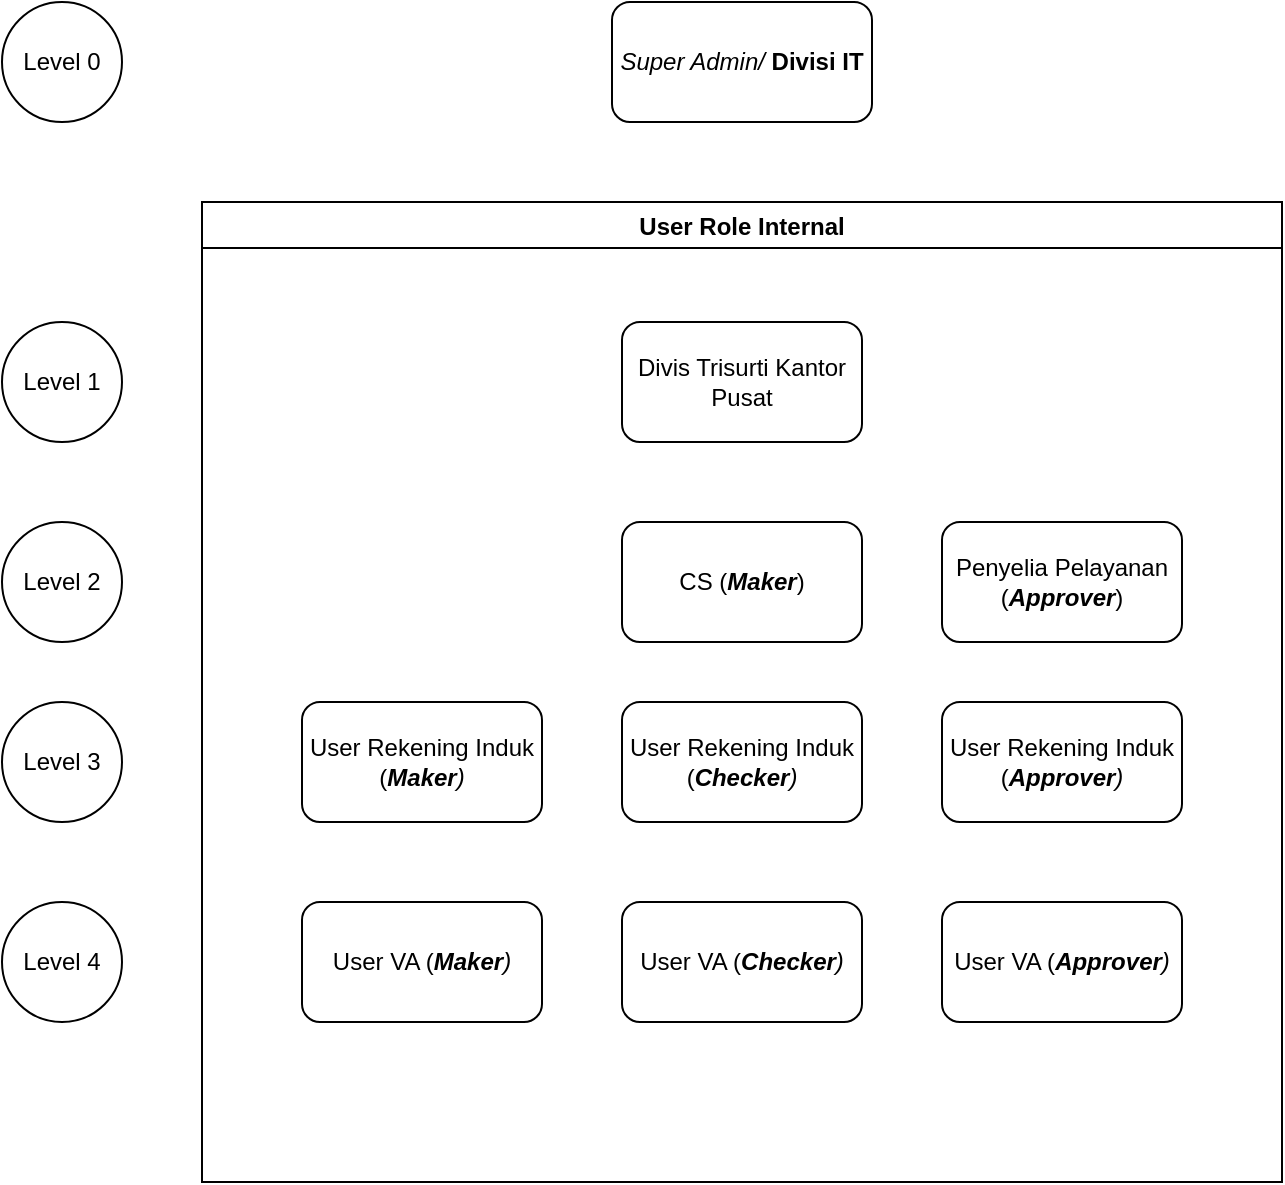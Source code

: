 <mxfile version="17.4.5" type="github" pages="3">
  <diagram id="gvQkwYD1wpzPKUAtZPDy" name="Actor or User Role">
    <mxGraphModel dx="1422" dy="786" grid="1" gridSize="10" guides="1" tooltips="1" connect="1" arrows="1" fold="1" page="1" pageScale="1" pageWidth="850" pageHeight="1100" math="0" shadow="0">
      <root>
        <mxCell id="0" />
        <mxCell id="1" parent="0" />
        <mxCell id="iVadBqp8KiOlDJwOdGYh-11" value="&lt;i&gt;Super Admin/ &lt;/i&gt;&lt;b&gt;Divisi IT&lt;/b&gt;" style="rounded=1;whiteSpace=wrap;html=1;" parent="1" vertex="1">
          <mxGeometry x="345" y="40" width="130" height="60" as="geometry" />
        </mxCell>
        <mxCell id="iVadBqp8KiOlDJwOdGYh-15" value="User Role Internal" style="swimlane;" parent="1" vertex="1">
          <mxGeometry x="140" y="140" width="540" height="490" as="geometry" />
        </mxCell>
        <mxCell id="iVadBqp8KiOlDJwOdGYh-1" value="CS (&lt;i&gt;&lt;b&gt;Maker&lt;/b&gt;&lt;/i&gt;)" style="rounded=1;whiteSpace=wrap;html=1;" parent="iVadBqp8KiOlDJwOdGYh-15" vertex="1">
          <mxGeometry x="210" y="160" width="120" height="60" as="geometry" />
        </mxCell>
        <mxCell id="iVadBqp8KiOlDJwOdGYh-2" value="User Rekening Induk (&lt;i&gt;&lt;b&gt;Maker&lt;/b&gt;)&lt;/i&gt;" style="rounded=1;whiteSpace=wrap;html=1;" parent="iVadBqp8KiOlDJwOdGYh-15" vertex="1">
          <mxGeometry x="50" y="250" width="120" height="60" as="geometry" />
        </mxCell>
        <mxCell id="iVadBqp8KiOlDJwOdGYh-3" value="User Rekening Induk (&lt;i&gt;&lt;b&gt;Checker&lt;/b&gt;)&lt;/i&gt;" style="rounded=1;whiteSpace=wrap;html=1;" parent="iVadBqp8KiOlDJwOdGYh-15" vertex="1">
          <mxGeometry x="210" y="250" width="120" height="60" as="geometry" />
        </mxCell>
        <mxCell id="iVadBqp8KiOlDJwOdGYh-4" value="User Rekening Induk (&lt;i&gt;&lt;b&gt;Approver&lt;/b&gt;)&lt;/i&gt;" style="rounded=1;whiteSpace=wrap;html=1;" parent="iVadBqp8KiOlDJwOdGYh-15" vertex="1">
          <mxGeometry x="370" y="250" width="120" height="60" as="geometry" />
        </mxCell>
        <mxCell id="iVadBqp8KiOlDJwOdGYh-5" value="User VA (&lt;i&gt;&lt;b&gt;Maker&lt;/b&gt;)&lt;/i&gt;" style="rounded=1;whiteSpace=wrap;html=1;" parent="iVadBqp8KiOlDJwOdGYh-15" vertex="1">
          <mxGeometry x="50" y="350" width="120" height="60" as="geometry" />
        </mxCell>
        <mxCell id="iVadBqp8KiOlDJwOdGYh-6" value="User VA (&lt;i&gt;&lt;b&gt;Checker&lt;/b&gt;)&lt;/i&gt;" style="rounded=1;whiteSpace=wrap;html=1;" parent="iVadBqp8KiOlDJwOdGYh-15" vertex="1">
          <mxGeometry x="210" y="350" width="120" height="60" as="geometry" />
        </mxCell>
        <mxCell id="iVadBqp8KiOlDJwOdGYh-8" value="User VA (&lt;i&gt;&lt;b&gt;Approver&lt;/b&gt;)&lt;/i&gt;" style="rounded=1;whiteSpace=wrap;html=1;" parent="iVadBqp8KiOlDJwOdGYh-15" vertex="1">
          <mxGeometry x="370" y="350" width="120" height="60" as="geometry" />
        </mxCell>
        <mxCell id="iVadBqp8KiOlDJwOdGYh-9" value="Divis Trisurti Kantor Pusat" style="rounded=1;whiteSpace=wrap;html=1;" parent="iVadBqp8KiOlDJwOdGYh-15" vertex="1">
          <mxGeometry x="210" y="60" width="120" height="60" as="geometry" />
        </mxCell>
        <mxCell id="k8o63jUfa78Hj-n1lb_f-1" value="Penyelia Pelayanan (&lt;b&gt;&lt;i&gt;Approver&lt;/i&gt;&lt;/b&gt;)" style="rounded=1;whiteSpace=wrap;html=1;" vertex="1" parent="iVadBqp8KiOlDJwOdGYh-15">
          <mxGeometry x="370" y="160" width="120" height="60" as="geometry" />
        </mxCell>
        <mxCell id="iVadBqp8KiOlDJwOdGYh-16" value="Level 1" style="ellipse;whiteSpace=wrap;html=1;aspect=fixed;" parent="1" vertex="1">
          <mxGeometry x="40" y="200" width="60" height="60" as="geometry" />
        </mxCell>
        <mxCell id="iVadBqp8KiOlDJwOdGYh-17" value="Level 2" style="ellipse;whiteSpace=wrap;html=1;aspect=fixed;" parent="1" vertex="1">
          <mxGeometry x="40" y="300" width="60" height="60" as="geometry" />
        </mxCell>
        <mxCell id="iVadBqp8KiOlDJwOdGYh-18" value="Level 3" style="ellipse;whiteSpace=wrap;html=1;aspect=fixed;" parent="1" vertex="1">
          <mxGeometry x="40" y="390" width="60" height="60" as="geometry" />
        </mxCell>
        <mxCell id="iVadBqp8KiOlDJwOdGYh-19" value="Level 4" style="ellipse;whiteSpace=wrap;html=1;aspect=fixed;" parent="1" vertex="1">
          <mxGeometry x="40" y="490" width="60" height="60" as="geometry" />
        </mxCell>
        <mxCell id="iVadBqp8KiOlDJwOdGYh-20" value="Level 0" style="ellipse;whiteSpace=wrap;html=1;aspect=fixed;" parent="1" vertex="1">
          <mxGeometry x="40" y="40" width="60" height="60" as="geometry" />
        </mxCell>
      </root>
    </mxGraphModel>
  </diagram>
  <diagram id="S9-TvlgTVQnb_o88Ao3j" name="Use Case">
    <mxGraphModel dx="1422" dy="1886" grid="1" gridSize="10" guides="1" tooltips="1" connect="1" arrows="1" fold="1" page="1" pageScale="1" pageWidth="850" pageHeight="1100" math="0" shadow="0">
      <root>
        <mxCell id="0" />
        <mxCell id="1" parent="0" />
        <mxCell id="EE5F9ga1tDx6pTcy7FK6-2" style="edgeStyle=none;rounded=0;orthogonalLoop=1;jettySize=auto;html=1;entryX=1;entryY=0.5;entryDx=0;entryDy=0;" edge="1" parent="1" source="bmf4C5ljFOlbd8LhVA5d-1" target="EE5F9ga1tDx6pTcy7FK6-1">
          <mxGeometry relative="1" as="geometry" />
        </mxCell>
        <mxCell id="EE5F9ga1tDx6pTcy7FK6-4" style="edgeStyle=none;rounded=0;orthogonalLoop=1;jettySize=auto;html=1;entryX=1;entryY=0.5;entryDx=0;entryDy=0;" edge="1" parent="1" source="bmf4C5ljFOlbd8LhVA5d-1" target="EE5F9ga1tDx6pTcy7FK6-3">
          <mxGeometry relative="1" as="geometry" />
        </mxCell>
        <mxCell id="5gYrlPkNIZGWHcSdsvXh-5" style="edgeStyle=none;rounded=0;orthogonalLoop=1;jettySize=auto;html=1;entryX=1;entryY=0.5;entryDx=0;entryDy=0;" edge="1" parent="1" source="bmf4C5ljFOlbd8LhVA5d-1" target="5gYrlPkNIZGWHcSdsvXh-1">
          <mxGeometry relative="1" as="geometry" />
        </mxCell>
        <mxCell id="bmf4C5ljFOlbd8LhVA5d-1" value="CS (&lt;i&gt;&lt;b&gt;Maker&lt;/b&gt;&lt;/i&gt;)" style="shape=umlActor;verticalLabelPosition=bottom;verticalAlign=top;html=1;outlineConnect=0;" vertex="1" parent="1">
          <mxGeometry x="670" y="130" width="30" height="60" as="geometry" />
        </mxCell>
        <mxCell id="EE5F9ga1tDx6pTcy7FK6-6" style="edgeStyle=none;rounded=0;orthogonalLoop=1;jettySize=auto;html=1;entryX=1;entryY=0.5;entryDx=0;entryDy=0;" edge="1" parent="1" source="bmf4C5ljFOlbd8LhVA5d-2" target="EE5F9ga1tDx6pTcy7FK6-5">
          <mxGeometry relative="1" as="geometry" />
        </mxCell>
        <mxCell id="EE5F9ga1tDx6pTcy7FK6-8" style="edgeStyle=none;rounded=0;orthogonalLoop=1;jettySize=auto;html=1;entryX=1;entryY=0.5;entryDx=0;entryDy=0;" edge="1" parent="1" source="bmf4C5ljFOlbd8LhVA5d-2" target="EE5F9ga1tDx6pTcy7FK6-7">
          <mxGeometry relative="1" as="geometry" />
        </mxCell>
        <mxCell id="EE5F9ga1tDx6pTcy7FK6-12" style="edgeStyle=none;rounded=0;orthogonalLoop=1;jettySize=auto;html=1;entryX=1;entryY=0.5;entryDx=0;entryDy=0;" edge="1" parent="1" source="bmf4C5ljFOlbd8LhVA5d-2" target="EE5F9ga1tDx6pTcy7FK6-10">
          <mxGeometry relative="1" as="geometry" />
        </mxCell>
        <mxCell id="EE5F9ga1tDx6pTcy7FK6-21" style="edgeStyle=none;rounded=0;orthogonalLoop=1;jettySize=auto;html=1;entryX=1;entryY=0.5;entryDx=0;entryDy=0;" edge="1" parent="1" source="bmf4C5ljFOlbd8LhVA5d-2" target="EE5F9ga1tDx6pTcy7FK6-19">
          <mxGeometry relative="1" as="geometry" />
        </mxCell>
        <mxCell id="EE5F9ga1tDx6pTcy7FK6-23" style="edgeStyle=none;rounded=0;orthogonalLoop=1;jettySize=auto;html=1;entryX=1;entryY=0.5;entryDx=0;entryDy=0;" edge="1" parent="1" source="bmf4C5ljFOlbd8LhVA5d-2" target="EE5F9ga1tDx6pTcy7FK6-20">
          <mxGeometry relative="1" as="geometry" />
        </mxCell>
        <mxCell id="5gYrlPkNIZGWHcSdsvXh-7" style="edgeStyle=none;rounded=0;orthogonalLoop=1;jettySize=auto;html=1;entryX=1;entryY=0.5;entryDx=0;entryDy=0;" edge="1" parent="1" source="bmf4C5ljFOlbd8LhVA5d-2" target="5gYrlPkNIZGWHcSdsvXh-1">
          <mxGeometry relative="1" as="geometry" />
        </mxCell>
        <mxCell id="bmf4C5ljFOlbd8LhVA5d-2" value="User Rekening Induk (&lt;i&gt;&lt;b&gt;Maker&lt;/b&gt;&lt;/i&gt;)" style="shape=umlActor;verticalLabelPosition=bottom;verticalAlign=top;html=1;outlineConnect=0;" vertex="1" parent="1">
          <mxGeometry x="667.85" y="500" width="34.29" height="60" as="geometry" />
        </mxCell>
        <mxCell id="EE5F9ga1tDx6pTcy7FK6-25" style="edgeStyle=none;rounded=0;orthogonalLoop=1;jettySize=auto;html=1;entryX=1;entryY=0.5;entryDx=0;entryDy=0;" edge="1" parent="1" source="dHPQ9p6kpo_Xn5owFGCo-1" target="EE5F9ga1tDx6pTcy7FK6-13">
          <mxGeometry relative="1" as="geometry" />
        </mxCell>
        <mxCell id="EE5F9ga1tDx6pTcy7FK6-26" style="edgeStyle=none;rounded=0;orthogonalLoop=1;jettySize=auto;html=1;entryX=1;entryY=0.5;entryDx=0;entryDy=0;" edge="1" parent="1" source="dHPQ9p6kpo_Xn5owFGCo-1" target="EE5F9ga1tDx6pTcy7FK6-14">
          <mxGeometry relative="1" as="geometry" />
        </mxCell>
        <mxCell id="EE5F9ga1tDx6pTcy7FK6-27" style="edgeStyle=none;rounded=0;orthogonalLoop=1;jettySize=auto;html=1;entryX=1;entryY=0.5;entryDx=0;entryDy=0;" edge="1" parent="1" source="dHPQ9p6kpo_Xn5owFGCo-1" target="EE5F9ga1tDx6pTcy7FK6-15">
          <mxGeometry relative="1" as="geometry" />
        </mxCell>
        <mxCell id="EE5F9ga1tDx6pTcy7FK6-35" style="edgeStyle=none;rounded=0;orthogonalLoop=1;jettySize=auto;html=1;entryX=1;entryY=0.5;entryDx=0;entryDy=0;" edge="1" parent="1" source="dHPQ9p6kpo_Xn5owFGCo-1" target="EE5F9ga1tDx6pTcy7FK6-17">
          <mxGeometry relative="1" as="geometry" />
        </mxCell>
        <mxCell id="EE5F9ga1tDx6pTcy7FK6-36" style="edgeStyle=none;rounded=0;orthogonalLoop=1;jettySize=auto;html=1;entryX=1;entryY=0.5;entryDx=0;entryDy=0;" edge="1" parent="1" source="dHPQ9p6kpo_Xn5owFGCo-1" target="EE5F9ga1tDx6pTcy7FK6-18">
          <mxGeometry relative="1" as="geometry" />
        </mxCell>
        <mxCell id="5gYrlPkNIZGWHcSdsvXh-9" style="edgeStyle=none;rounded=0;orthogonalLoop=1;jettySize=auto;html=1;entryX=1;entryY=0.5;entryDx=0;entryDy=0;" edge="1" parent="1" source="dHPQ9p6kpo_Xn5owFGCo-1" target="5gYrlPkNIZGWHcSdsvXh-1">
          <mxGeometry relative="1" as="geometry" />
        </mxCell>
        <mxCell id="dHPQ9p6kpo_Xn5owFGCo-1" value="User Rekening Induk (&lt;b&gt;&lt;i&gt;Checker&lt;/i&gt;&lt;/b&gt;)" style="shape=umlActor;verticalLabelPosition=bottom;verticalAlign=top;html=1;outlineConnect=0;" vertex="1" parent="1">
          <mxGeometry x="670" y="1010" width="30" height="60" as="geometry" />
        </mxCell>
        <mxCell id="5gYrlPkNIZGWHcSdsvXh-16" style="edgeStyle=none;rounded=0;orthogonalLoop=1;jettySize=auto;html=1;entryX=1;entryY=0.5;entryDx=0;entryDy=0;" edge="1" parent="1" source="yXBeUPJy_ZY4BnMqiwiV-1" target="5gYrlPkNIZGWHcSdsvXh-15">
          <mxGeometry relative="1" as="geometry" />
        </mxCell>
        <mxCell id="5gYrlPkNIZGWHcSdsvXh-22" style="edgeStyle=none;rounded=0;orthogonalLoop=1;jettySize=auto;html=1;entryX=1;entryY=0.5;entryDx=0;entryDy=0;" edge="1" parent="1" source="yXBeUPJy_ZY4BnMqiwiV-1" target="5gYrlPkNIZGWHcSdsvXh-18">
          <mxGeometry relative="1" as="geometry" />
        </mxCell>
        <mxCell id="5gYrlPkNIZGWHcSdsvXh-25" style="edgeStyle=none;rounded=0;orthogonalLoop=1;jettySize=auto;html=1;entryX=1;entryY=0.5;entryDx=0;entryDy=0;" edge="1" parent="1" source="yXBeUPJy_ZY4BnMqiwiV-1" target="5gYrlPkNIZGWHcSdsvXh-19">
          <mxGeometry relative="1" as="geometry" />
        </mxCell>
        <mxCell id="5gYrlPkNIZGWHcSdsvXh-28" style="edgeStyle=none;rounded=0;orthogonalLoop=1;jettySize=auto;html=1;entryX=1;entryY=0.5;entryDx=0;entryDy=0;" edge="1" parent="1" source="yXBeUPJy_ZY4BnMqiwiV-1" target="5gYrlPkNIZGWHcSdsvXh-21">
          <mxGeometry relative="1" as="geometry" />
        </mxCell>
        <mxCell id="5gYrlPkNIZGWHcSdsvXh-30" style="edgeStyle=none;rounded=0;orthogonalLoop=1;jettySize=auto;html=1;entryX=1;entryY=0.5;entryDx=0;entryDy=0;" edge="1" parent="1" source="yXBeUPJy_ZY4BnMqiwiV-1" target="5gYrlPkNIZGWHcSdsvXh-20">
          <mxGeometry relative="1" as="geometry" />
        </mxCell>
        <mxCell id="5gYrlPkNIZGWHcSdsvXh-33" style="edgeStyle=none;rounded=0;orthogonalLoop=1;jettySize=auto;html=1;entryX=1;entryY=0.5;entryDx=0;entryDy=0;" edge="1" parent="1" source="yXBeUPJy_ZY4BnMqiwiV-1" target="5gYrlPkNIZGWHcSdsvXh-1">
          <mxGeometry relative="1" as="geometry" />
        </mxCell>
        <mxCell id="yXBeUPJy_ZY4BnMqiwiV-1" value="User Rekening Induk (&lt;b&gt;&lt;i&gt;Approver&lt;/i&gt;&lt;/b&gt;)" style="shape=umlActor;verticalLabelPosition=bottom;verticalAlign=top;html=1;outlineConnect=0;" vertex="1" parent="1">
          <mxGeometry x="670" y="1690" width="30" height="60" as="geometry" />
        </mxCell>
        <mxCell id="5gYrlPkNIZGWHcSdsvXh-3" style="edgeStyle=none;rounded=0;orthogonalLoop=1;jettySize=auto;html=1;entryX=1;entryY=0.5;entryDx=0;entryDy=0;" edge="1" parent="1" source="yXBeUPJy_ZY4BnMqiwiV-2" target="5gYrlPkNIZGWHcSdsvXh-2">
          <mxGeometry relative="1" as="geometry" />
        </mxCell>
        <mxCell id="5gYrlPkNIZGWHcSdsvXh-4" style="edgeStyle=none;rounded=0;orthogonalLoop=1;jettySize=auto;html=1;entryX=1;entryY=0.5;entryDx=0;entryDy=0;" edge="1" parent="1" source="yXBeUPJy_ZY4BnMqiwiV-2" target="5gYrlPkNIZGWHcSdsvXh-1">
          <mxGeometry relative="1" as="geometry" />
        </mxCell>
        <mxCell id="5gYrlPkNIZGWHcSdsvXh-36" style="edgeStyle=none;rounded=0;orthogonalLoop=1;jettySize=auto;html=1;entryX=1;entryY=0.5;entryDx=0;entryDy=0;" edge="1" parent="1" source="yXBeUPJy_ZY4BnMqiwiV-2" target="5gYrlPkNIZGWHcSdsvXh-35">
          <mxGeometry relative="1" as="geometry" />
        </mxCell>
        <mxCell id="5gYrlPkNIZGWHcSdsvXh-38" style="edgeStyle=none;rounded=0;orthogonalLoop=1;jettySize=auto;html=1;entryX=1;entryY=0.5;entryDx=0;entryDy=0;" edge="1" parent="1" source="yXBeUPJy_ZY4BnMqiwiV-2" target="5gYrlPkNIZGWHcSdsvXh-37">
          <mxGeometry relative="1" as="geometry" />
        </mxCell>
        <mxCell id="yXBeUPJy_ZY4BnMqiwiV-2" value="&lt;span&gt;Divis Trisurti Kantor Pusat&lt;/span&gt;" style="shape=umlActor;verticalLabelPosition=bottom;verticalAlign=top;html=1;outlineConnect=0;" vertex="1" parent="1">
          <mxGeometry x="670" y="20" width="30" height="60" as="geometry" />
        </mxCell>
        <mxCell id="EE5F9ga1tDx6pTcy7FK6-9" style="edgeStyle=none;rounded=0;orthogonalLoop=1;jettySize=auto;html=1;entryX=0;entryY=0.5;entryDx=0;entryDy=0;" edge="1" parent="1" source="Z2vIciOsJapQirO4XwJz-1" target="EE5F9ga1tDx6pTcy7FK6-7">
          <mxGeometry relative="1" as="geometry" />
        </mxCell>
        <mxCell id="EE5F9ga1tDx6pTcy7FK6-11" style="edgeStyle=none;rounded=0;orthogonalLoop=1;jettySize=auto;html=1;entryX=0;entryY=0.5;entryDx=0;entryDy=0;" edge="1" parent="1" source="Z2vIciOsJapQirO4XwJz-1" target="EE5F9ga1tDx6pTcy7FK6-10">
          <mxGeometry relative="1" as="geometry" />
        </mxCell>
        <mxCell id="EE5F9ga1tDx6pTcy7FK6-22" style="edgeStyle=none;rounded=0;orthogonalLoop=1;jettySize=auto;html=1;entryX=0;entryY=0.5;entryDx=0;entryDy=0;" edge="1" parent="1" source="Z2vIciOsJapQirO4XwJz-1" target="EE5F9ga1tDx6pTcy7FK6-19">
          <mxGeometry relative="1" as="geometry" />
        </mxCell>
        <mxCell id="EE5F9ga1tDx6pTcy7FK6-24" style="edgeStyle=none;rounded=0;orthogonalLoop=1;jettySize=auto;html=1;entryX=0;entryY=0.5;entryDx=0;entryDy=0;" edge="1" parent="1" source="Z2vIciOsJapQirO4XwJz-1" target="EE5F9ga1tDx6pTcy7FK6-20">
          <mxGeometry relative="1" as="geometry" />
        </mxCell>
        <mxCell id="5gYrlPkNIZGWHcSdsvXh-6" style="edgeStyle=none;rounded=0;orthogonalLoop=1;jettySize=auto;html=1;entryX=0;entryY=0.5;entryDx=0;entryDy=0;" edge="1" parent="1" source="Z2vIciOsJapQirO4XwJz-1" target="5gYrlPkNIZGWHcSdsvXh-1">
          <mxGeometry relative="1" as="geometry" />
        </mxCell>
        <mxCell id="Z2vIciOsJapQirO4XwJz-1" value="User VA (&lt;i&gt;&lt;b&gt;Maker&lt;/b&gt;&lt;/i&gt;)" style="shape=umlActor;verticalLabelPosition=bottom;verticalAlign=top;html=1;outlineConnect=0;" vertex="1" parent="1">
          <mxGeometry x="120" y="490" width="30" height="60" as="geometry" />
        </mxCell>
        <mxCell id="EE5F9ga1tDx6pTcy7FK6-28" style="edgeStyle=none;rounded=0;orthogonalLoop=1;jettySize=auto;html=1;entryX=0;entryY=0.5;entryDx=0;entryDy=0;" edge="1" parent="1" source="Z2vIciOsJapQirO4XwJz-2" target="EE5F9ga1tDx6pTcy7FK6-13">
          <mxGeometry relative="1" as="geometry" />
        </mxCell>
        <mxCell id="EE5F9ga1tDx6pTcy7FK6-29" style="edgeStyle=none;rounded=0;orthogonalLoop=1;jettySize=auto;html=1;entryX=0;entryY=0.5;entryDx=0;entryDy=0;" edge="1" parent="1" source="Z2vIciOsJapQirO4XwJz-2" target="EE5F9ga1tDx6pTcy7FK6-14">
          <mxGeometry relative="1" as="geometry" />
        </mxCell>
        <mxCell id="EE5F9ga1tDx6pTcy7FK6-30" style="edgeStyle=none;rounded=0;orthogonalLoop=1;jettySize=auto;html=1;entryX=0;entryY=0.5;entryDx=0;entryDy=0;" edge="1" parent="1" source="Z2vIciOsJapQirO4XwJz-2" target="EE5F9ga1tDx6pTcy7FK6-15">
          <mxGeometry relative="1" as="geometry" />
        </mxCell>
        <mxCell id="EE5F9ga1tDx6pTcy7FK6-33" style="edgeStyle=none;rounded=0;orthogonalLoop=1;jettySize=auto;html=1;entryX=0;entryY=0.5;entryDx=0;entryDy=0;" edge="1" parent="1" source="Z2vIciOsJapQirO4XwJz-2" target="EE5F9ga1tDx6pTcy7FK6-17">
          <mxGeometry relative="1" as="geometry" />
        </mxCell>
        <mxCell id="EE5F9ga1tDx6pTcy7FK6-34" style="edgeStyle=none;rounded=0;orthogonalLoop=1;jettySize=auto;html=1;entryX=0;entryY=0.5;entryDx=0;entryDy=0;" edge="1" parent="1" source="Z2vIciOsJapQirO4XwJz-2" target="EE5F9ga1tDx6pTcy7FK6-18">
          <mxGeometry relative="1" as="geometry" />
        </mxCell>
        <mxCell id="5gYrlPkNIZGWHcSdsvXh-8" style="edgeStyle=none;rounded=0;orthogonalLoop=1;jettySize=auto;html=1;entryX=0;entryY=0.5;entryDx=0;entryDy=0;" edge="1" parent="1" source="Z2vIciOsJapQirO4XwJz-2" target="5gYrlPkNIZGWHcSdsvXh-1">
          <mxGeometry relative="1" as="geometry" />
        </mxCell>
        <mxCell id="Z2vIciOsJapQirO4XwJz-2" value="User VA (&lt;b&gt;&lt;i&gt;Checker&lt;/i&gt;&lt;/b&gt;)" style="shape=umlActor;verticalLabelPosition=bottom;verticalAlign=top;html=1;outlineConnect=0;" vertex="1" parent="1">
          <mxGeometry x="160" y="1020" width="30" height="60" as="geometry" />
        </mxCell>
        <mxCell id="5gYrlPkNIZGWHcSdsvXh-17" style="edgeStyle=none;rounded=0;orthogonalLoop=1;jettySize=auto;html=1;entryX=0;entryY=0.5;entryDx=0;entryDy=0;" edge="1" parent="1" source="Z2vIciOsJapQirO4XwJz-3" target="5gYrlPkNIZGWHcSdsvXh-15">
          <mxGeometry relative="1" as="geometry" />
        </mxCell>
        <mxCell id="5gYrlPkNIZGWHcSdsvXh-23" style="edgeStyle=none;rounded=0;orthogonalLoop=1;jettySize=auto;html=1;entryX=0;entryY=0.5;entryDx=0;entryDy=0;" edge="1" parent="1" source="Z2vIciOsJapQirO4XwJz-3" target="5gYrlPkNIZGWHcSdsvXh-18">
          <mxGeometry relative="1" as="geometry" />
        </mxCell>
        <mxCell id="5gYrlPkNIZGWHcSdsvXh-24" style="edgeStyle=none;rounded=0;orthogonalLoop=1;jettySize=auto;html=1;entryX=0;entryY=0.5;entryDx=0;entryDy=0;" edge="1" parent="1" source="Z2vIciOsJapQirO4XwJz-3" target="5gYrlPkNIZGWHcSdsvXh-19">
          <mxGeometry relative="1" as="geometry" />
        </mxCell>
        <mxCell id="5gYrlPkNIZGWHcSdsvXh-26" style="edgeStyle=none;rounded=0;orthogonalLoop=1;jettySize=auto;html=1;entryX=0;entryY=0.5;entryDx=0;entryDy=0;" edge="1" parent="1" source="Z2vIciOsJapQirO4XwJz-3" target="5gYrlPkNIZGWHcSdsvXh-20">
          <mxGeometry relative="1" as="geometry" />
        </mxCell>
        <mxCell id="5gYrlPkNIZGWHcSdsvXh-27" style="edgeStyle=none;rounded=0;orthogonalLoop=1;jettySize=auto;html=1;entryX=0;entryY=0.5;entryDx=0;entryDy=0;" edge="1" parent="1" source="Z2vIciOsJapQirO4XwJz-3" target="5gYrlPkNIZGWHcSdsvXh-21">
          <mxGeometry relative="1" as="geometry" />
        </mxCell>
        <mxCell id="5gYrlPkNIZGWHcSdsvXh-32" style="edgeStyle=none;rounded=0;orthogonalLoop=1;jettySize=auto;html=1;entryX=0;entryY=0.5;entryDx=0;entryDy=0;" edge="1" parent="1" source="Z2vIciOsJapQirO4XwJz-3" target="5gYrlPkNIZGWHcSdsvXh-1">
          <mxGeometry relative="1" as="geometry" />
        </mxCell>
        <mxCell id="Z2vIciOsJapQirO4XwJz-3" value="User VA (&lt;b&gt;&lt;i&gt;Approver&lt;/i&gt;&lt;/b&gt;)" style="shape=umlActor;verticalLabelPosition=bottom;verticalAlign=top;html=1;outlineConnect=0;" vertex="1" parent="1">
          <mxGeometry x="160" y="1690" width="30" height="60" as="geometry" />
        </mxCell>
        <mxCell id="EE5F9ga1tDx6pTcy7FK6-1" value="Pendaftaran Mitra" style="ellipse;whiteSpace=wrap;html=1;" vertex="1" parent="1">
          <mxGeometry x="355" y="125" width="140" height="70" as="geometry" />
        </mxCell>
        <mxCell id="EE5F9ga1tDx6pTcy7FK6-3" value="Pendaftaran User Rekening Induk" style="ellipse;whiteSpace=wrap;html=1;" vertex="1" parent="1">
          <mxGeometry x="355" y="230" width="140" height="70" as="geometry" />
        </mxCell>
        <mxCell id="EE5F9ga1tDx6pTcy7FK6-5" value="Pendaftaran User VA" style="ellipse;whiteSpace=wrap;html=1;" vertex="1" parent="1">
          <mxGeometry x="355" y="330" width="140" height="70" as="geometry" />
        </mxCell>
        <mxCell id="EE5F9ga1tDx6pTcy7FK6-7" value="Pendaftaran Instansi" style="ellipse;whiteSpace=wrap;html=1;" vertex="1" parent="1">
          <mxGeometry x="355" y="430" width="140" height="70" as="geometry" />
        </mxCell>
        <mxCell id="EE5F9ga1tDx6pTcy7FK6-10" value="Management VA" style="ellipse;whiteSpace=wrap;html=1;" vertex="1" parent="1">
          <mxGeometry x="355" y="530" width="140" height="70" as="geometry" />
        </mxCell>
        <mxCell id="EE5F9ga1tDx6pTcy7FK6-13" value="Mengecek Pendaftaran User VA" style="ellipse;whiteSpace=wrap;html=1;" vertex="1" parent="1">
          <mxGeometry x="355" y="810" width="140" height="70" as="geometry" />
        </mxCell>
        <mxCell id="EE5F9ga1tDx6pTcy7FK6-14" value="Mengecek Pendaftaran Instansi" style="ellipse;whiteSpace=wrap;html=1;" vertex="1" parent="1">
          <mxGeometry x="355" y="910" width="140" height="70" as="geometry" />
        </mxCell>
        <mxCell id="EE5F9ga1tDx6pTcy7FK6-15" value="Mengecek&lt;br&gt;Penerbitan/&lt;br&gt;Perubahan/&lt;br&gt;Penghapusan VA" style="ellipse;whiteSpace=wrap;html=1;" vertex="1" parent="1">
          <mxGeometry x="355" y="1010" width="140" height="70" as="geometry" />
        </mxCell>
        <mxCell id="EE5F9ga1tDx6pTcy7FK6-17" value="Mengecek Pooling Saldo VA" style="ellipse;whiteSpace=wrap;html=1;" vertex="1" parent="1">
          <mxGeometry x="355" y="1110" width="140" height="70" as="geometry" />
        </mxCell>
        <mxCell id="EE5F9ga1tDx6pTcy7FK6-18" value="Mengecek Disbursement Saldo VA" style="ellipse;whiteSpace=wrap;html=1;" vertex="1" parent="1">
          <mxGeometry x="355" y="1210" width="140" height="70" as="geometry" />
        </mxCell>
        <mxCell id="EE5F9ga1tDx6pTcy7FK6-19" value="Pooling Saldo VA" style="ellipse;whiteSpace=wrap;html=1;" vertex="1" parent="1">
          <mxGeometry x="355" y="630" width="140" height="70" as="geometry" />
        </mxCell>
        <mxCell id="EE5F9ga1tDx6pTcy7FK6-20" value="Disbursement Saldo VA" style="ellipse;whiteSpace=wrap;html=1;" vertex="1" parent="1">
          <mxGeometry x="355" y="720" width="140" height="70" as="geometry" />
        </mxCell>
        <mxCell id="5gYrlPkNIZGWHcSdsvXh-1" value="Dashboard" style="ellipse;whiteSpace=wrap;html=1;" vertex="1" parent="1">
          <mxGeometry x="355" y="20" width="140" height="70" as="geometry" />
        </mxCell>
        <mxCell id="5gYrlPkNIZGWHcSdsvXh-2" value="Mengelola Pengaturan Biaya" style="ellipse;whiteSpace=wrap;html=1;" vertex="1" parent="1">
          <mxGeometry x="355" y="-80" width="140" height="70" as="geometry" />
        </mxCell>
        <mxCell id="5gYrlPkNIZGWHcSdsvXh-12" style="edgeStyle=none;rounded=0;orthogonalLoop=1;jettySize=auto;html=1;entryX=1;entryY=0.5;entryDx=0;entryDy=0;" edge="1" parent="1" source="5gYrlPkNIZGWHcSdsvXh-10" target="5gYrlPkNIZGWHcSdsvXh-11">
          <mxGeometry relative="1" as="geometry" />
        </mxCell>
        <mxCell id="5gYrlPkNIZGWHcSdsvXh-14" style="edgeStyle=none;rounded=0;orthogonalLoop=1;jettySize=auto;html=1;entryX=1;entryY=0.5;entryDx=0;entryDy=0;" edge="1" parent="1" source="5gYrlPkNIZGWHcSdsvXh-10" target="5gYrlPkNIZGWHcSdsvXh-13">
          <mxGeometry relative="1" as="geometry" />
        </mxCell>
        <mxCell id="5gYrlPkNIZGWHcSdsvXh-31" style="edgeStyle=none;rounded=0;orthogonalLoop=1;jettySize=auto;html=1;entryX=1;entryY=0.5;entryDx=0;entryDy=0;" edge="1" parent="1" source="5gYrlPkNIZGWHcSdsvXh-10" target="5gYrlPkNIZGWHcSdsvXh-1">
          <mxGeometry relative="1" as="geometry" />
        </mxCell>
        <mxCell id="5gYrlPkNIZGWHcSdsvXh-10" value="Penyelia Pelayanan (&lt;b&gt;&lt;i&gt;Approver&lt;/i&gt;&lt;/b&gt;)" style="shape=umlActor;verticalLabelPosition=bottom;verticalAlign=top;html=1;outlineConnect=0;" vertex="1" parent="1">
          <mxGeometry x="667.85" y="1405" width="30" height="60" as="geometry" />
        </mxCell>
        <mxCell id="5gYrlPkNIZGWHcSdsvXh-11" value="Mengotorisasi Pendaftaran Mitra" style="ellipse;whiteSpace=wrap;html=1;" vertex="1" parent="1">
          <mxGeometry x="355" y="1310" width="140" height="70" as="geometry" />
        </mxCell>
        <mxCell id="5gYrlPkNIZGWHcSdsvXh-13" value="Mengotorisasi Pendaftaran User Rekening Induk" style="ellipse;whiteSpace=wrap;html=1;" vertex="1" parent="1">
          <mxGeometry x="355" y="1410" width="140" height="70" as="geometry" />
        </mxCell>
        <mxCell id="5gYrlPkNIZGWHcSdsvXh-15" value="Mengotorisasi Pendaftaran User VA" style="ellipse;whiteSpace=wrap;html=1;" vertex="1" parent="1">
          <mxGeometry x="355" y="1520" width="140" height="70" as="geometry" />
        </mxCell>
        <mxCell id="5gYrlPkNIZGWHcSdsvXh-18" value="Mengotorisasi Pendaftaran Instansi" style="ellipse;whiteSpace=wrap;html=1;" vertex="1" parent="1">
          <mxGeometry x="355" y="1620" width="140" height="70" as="geometry" />
        </mxCell>
        <mxCell id="5gYrlPkNIZGWHcSdsvXh-19" value="Mengotorisasi&lt;br&gt;Penerbitan/&lt;br&gt;Perubahan/&lt;br&gt;Penghapusan VA" style="ellipse;whiteSpace=wrap;html=1;" vertex="1" parent="1">
          <mxGeometry x="355" y="1720" width="140" height="70" as="geometry" />
        </mxCell>
        <mxCell id="5gYrlPkNIZGWHcSdsvXh-20" value="Mengotorisasi Pooling Saldo VA" style="ellipse;whiteSpace=wrap;html=1;" vertex="1" parent="1">
          <mxGeometry x="355" y="1820" width="140" height="70" as="geometry" />
        </mxCell>
        <mxCell id="5gYrlPkNIZGWHcSdsvXh-21" value="Mengotorisasi Disbursement Saldo VA" style="ellipse;whiteSpace=wrap;html=1;" vertex="1" parent="1">
          <mxGeometry x="355" y="1920" width="140" height="70" as="geometry" />
        </mxCell>
        <mxCell id="5gYrlPkNIZGWHcSdsvXh-35" value="Mengelola User - CS, Penyelia Pelayanan" style="ellipse;whiteSpace=wrap;html=1;" vertex="1" parent="1">
          <mxGeometry x="355" y="-180" width="140" height="70" as="geometry" />
        </mxCell>
        <mxCell id="5gYrlPkNIZGWHcSdsvXh-37" value="Mengelola Hak Akses" style="ellipse;whiteSpace=wrap;html=1;" vertex="1" parent="1">
          <mxGeometry x="355" y="-280" width="140" height="70" as="geometry" />
        </mxCell>
        <mxCell id="5gYrlPkNIZGWHcSdsvXh-39" value="Mengotorisasi Disbursement Saldo VA" style="ellipse;whiteSpace=wrap;html=1;" vertex="1" parent="1">
          <mxGeometry x="355" y="2020" width="140" height="70" as="geometry" />
        </mxCell>
      </root>
    </mxGraphModel>
  </diagram>
  <diagram id="SmNRU1erCtqLG_-Dv8M6" name="Pendaftaran Mitra">
    <mxGraphModel dx="1422" dy="786" grid="1" gridSize="10" guides="1" tooltips="1" connect="1" arrows="1" fold="1" page="1" pageScale="1" pageWidth="850" pageHeight="1100" math="0" shadow="0">
      <root>
        <mxCell id="0" />
        <mxCell id="1" parent="0" />
        <mxCell id="lIsfOrrYL9Ei7_VLLFE4-6" style="rounded=0;orthogonalLoop=1;jettySize=auto;html=1;entryX=0;entryY=0.5;entryDx=0;entryDy=0;" edge="1" parent="1" source="OeXhhrUXOCR9tPZ1Ta11-1" target="lIsfOrrYL9Ei7_VLLFE4-3">
          <mxGeometry relative="1" as="geometry" />
        </mxCell>
        <mxCell id="OeXhhrUXOCR9tPZ1Ta11-1" value="CS (&lt;i&gt;&lt;b&gt;Maker&lt;/b&gt;&lt;/i&gt;)" style="shape=umlActor;verticalLabelPosition=bottom;verticalAlign=top;html=1;outlineConnect=0;" parent="1" vertex="1">
          <mxGeometry x="50" y="105" width="30" height="60" as="geometry" />
        </mxCell>
        <mxCell id="lIsfOrrYL9Ei7_VLLFE4-1" value="Pendaftaran Mitra (Sistem VA)" style="swimlane;startSize=23;" vertex="1" parent="1">
          <mxGeometry x="160" y="40" width="340" height="180" as="geometry" />
        </mxCell>
        <mxCell id="lIsfOrrYL9Ei7_VLLFE4-3" value="Mendaftarkan mitra" style="ellipse;whiteSpace=wrap;html=1;" vertex="1" parent="lIsfOrrYL9Ei7_VLLFE4-1">
          <mxGeometry x="100" y="60" width="140" height="70" as="geometry" />
        </mxCell>
        <mxCell id="lIsfOrrYL9Ei7_VLLFE4-4" value="Core Banking" style="swimlane;startSize=23;" vertex="1" parent="1">
          <mxGeometry x="570" y="40" width="340" height="180" as="geometry" />
        </mxCell>
        <mxCell id="lIsfOrrYL9Ei7_VLLFE4-5" value="Mendaftarkan rekening induk" style="ellipse;whiteSpace=wrap;html=1;" vertex="1" parent="lIsfOrrYL9Ei7_VLLFE4-4">
          <mxGeometry x="100" y="60" width="140" height="70" as="geometry" />
        </mxCell>
        <mxCell id="lIsfOrrYL9Ei7_VLLFE4-7" value="&amp;lt;&amp;lt;extend&amp;gt;&amp;gt;" style="edgeStyle=none;rounded=0;orthogonalLoop=1;jettySize=auto;html=1;entryX=1;entryY=0.5;entryDx=0;entryDy=0;dashed=1;" edge="1" parent="1" source="lIsfOrrYL9Ei7_VLLFE4-5" target="lIsfOrrYL9Ei7_VLLFE4-3">
          <mxGeometry relative="1" as="geometry" />
        </mxCell>
      </root>
    </mxGraphModel>
  </diagram>
</mxfile>
